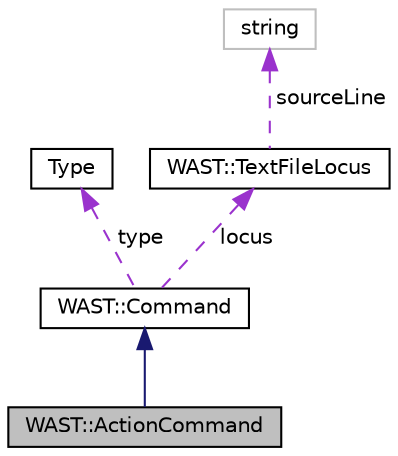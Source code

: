 digraph "WAST::ActionCommand"
{
  edge [fontname="Helvetica",fontsize="10",labelfontname="Helvetica",labelfontsize="10"];
  node [fontname="Helvetica",fontsize="10",shape=record];
  Node2 [label="WAST::ActionCommand",height=0.2,width=0.4,color="black", fillcolor="grey75", style="filled", fontcolor="black"];
  Node3 -> Node2 [dir="back",color="midnightblue",fontsize="10",style="solid"];
  Node3 [label="WAST::Command",height=0.2,width=0.4,color="black", fillcolor="white", style="filled",URL="$struct_w_a_s_t_1_1_command.html"];
  Node4 -> Node3 [dir="back",color="darkorchid3",fontsize="10",style="dashed",label=" type" ];
  Node4 [label="Type",height=0.2,width=0.4,color="black", fillcolor="white", style="filled",URL="$struct_type.html"];
  Node5 -> Node3 [dir="back",color="darkorchid3",fontsize="10",style="dashed",label=" locus" ];
  Node5 [label="WAST::TextFileLocus",height=0.2,width=0.4,color="black", fillcolor="white", style="filled",URL="$struct_w_a_s_t_1_1_text_file_locus.html"];
  Node6 -> Node5 [dir="back",color="darkorchid3",fontsize="10",style="dashed",label=" sourceLine" ];
  Node6 [label="string",height=0.2,width=0.4,color="grey75", fillcolor="white", style="filled"];
}
